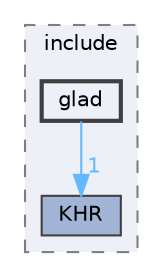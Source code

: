 digraph "/home/ssergiu/projects/cub3d/external/MLX42/include/glad"
{
 // INTERACTIVE_SVG=YES
 // LATEX_PDF_SIZE
  bgcolor="transparent";
  edge [fontname=Helvetica,fontsize=10,labelfontname=Helvetica,labelfontsize=10];
  node [fontname=Helvetica,fontsize=10,shape=box,height=0.2,width=0.4];
  compound=true
  subgraph clusterdir_57f9f8135cb30bcd09741815a2d87e1d {
    graph [ bgcolor="#edf0f7", pencolor="grey50", label="include", fontname=Helvetica,fontsize=10 style="filled,dashed", URL="dir_57f9f8135cb30bcd09741815a2d87e1d.html",tooltip=""]
  dir_36b4cbeb6420b8dd9057a8c4303b8bcf [label="KHR", fillcolor="#a2b4d6", color="grey25", style="filled", URL="dir_36b4cbeb6420b8dd9057a8c4303b8bcf.html",tooltip=""];
  dir_fe7872370aecf737eefd6a163cc932da [label="glad", fillcolor="#edf0f7", color="grey25", style="filled,bold", URL="dir_fe7872370aecf737eefd6a163cc932da.html",tooltip=""];
  }
  dir_fe7872370aecf737eefd6a163cc932da->dir_36b4cbeb6420b8dd9057a8c4303b8bcf [headlabel="1", labeldistance=1.5 headhref="dir_000010_000014.html" color="steelblue1" fontcolor="steelblue1"];
}
